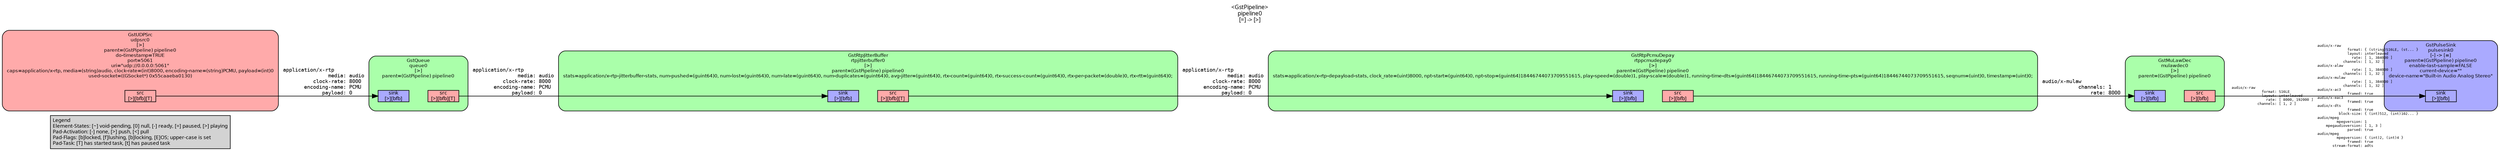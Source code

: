 digraph pipeline {
  rankdir=LR;
  fontname="sans";
  fontsize="10";
  labelloc=t;
  nodesep=.1;
  ranksep=.2;
  label="<GstPipeline>\npipeline0\n[=] -> [>]";
  node [style="filled,rounded", shape=box, fontsize="9", fontname="sans", margin="0.0,0.0"];
  edge [labelfontsize="6", fontsize="9", fontname="monospace"];
  
  legend [
    pos="0,0!",
    margin="0.05,0.05",
    style="filled",
    label="Legend\lElement-States: [~] void-pending, [0] null, [-] ready, [=] paused, [>] playing\lPad-Activation: [-] none, [>] push, [<] pull\lPad-Flags: [b]locked, [f]lushing, [b]locking, [E]OS; upper-case is set\lPad-Task: [T] has started task, [t] has paused task\l",
  ];
  subgraph cluster_pulsesink0_0x55caaeb7d010 {
    fontname="Bitstream Vera Sans";
    fontsize="8";
    style="filled,rounded";
    color=black;
    label="GstPulseSink\npulsesink0\n[-] -> [=]\nparent=(GstPipeline) pipeline0\nenable-last-sample=FALSE\ncurrent-device=\"\"\ndevice-name=\"Built-in Audio Analog Stereo\"";
    subgraph cluster_pulsesink0_0x55caaeb7d010_sink {
      label="";
      style="invis";
      pulsesink0_0x55caaeb7d010_sink_0x55caaeb4d7a0 [color=black, fillcolor="#aaaaff", label="sink\n[>][bfb]", height="0.2", style="filled,solid"];
    }

    fillcolor="#aaaaff";
  }

  subgraph cluster_mulawdec0_0x55caaeb6b120 {
    fontname="Bitstream Vera Sans";
    fontsize="8";
    style="filled,rounded";
    color=black;
    label="GstMuLawDec\nmulawdec0\n[>]\nparent=(GstPipeline) pipeline0";
    subgraph cluster_mulawdec0_0x55caaeb6b120_sink {
      label="";
      style="invis";
      mulawdec0_0x55caaeb6b120_sink_0x55caaeb4d300 [color=black, fillcolor="#aaaaff", label="sink\n[>][bfb]", height="0.2", style="filled,solid"];
    }

    subgraph cluster_mulawdec0_0x55caaeb6b120_src {
      label="";
      style="invis";
      mulawdec0_0x55caaeb6b120_src_0x55caaeb4d550 [color=black, fillcolor="#ffaaaa", label="src\n[>][bfb]", height="0.2", style="filled,solid"];
    }

    mulawdec0_0x55caaeb6b120_sink_0x55caaeb4d300 -> mulawdec0_0x55caaeb6b120_src_0x55caaeb4d550 [style="invis"];
    fillcolor="#aaffaa";
  }

  mulawdec0_0x55caaeb6b120_src_0x55caaeb4d550 -> pulsesink0_0x55caaeb7d010_sink_0x55caaeb4d7a0 [labeldistance="10", labelangle="0", label="                                                  ", taillabel="audio/x-raw\l              format: S16LE\l              layout: interleaved\l                rate: [ 8000, 192000 ]\l            channels: [ 1, 2 ]\l", headlabel="audio/x-raw\l              format: { (string)S16LE, (st... }\l              layout: interleaved\l                rate: [ 1, 384000 ]\l            channels: [ 1, 32 ]\laudio/x-alaw\l                rate: [ 1, 384000 ]\l            channels: [ 1, 32 ]\laudio/x-mulaw\l                rate: [ 1, 384000 ]\l            channels: [ 1, 32 ]\laudio/x-ac3\l              framed: true\laudio/x-eac3\l              framed: true\laudio/x-dts\l              framed: true\l          block-size: { (int)512, (int)102... }\laudio/mpeg\l         mpegversion: 1\l    mpegaudioversion: [ 1, 3 ]\l              parsed: true\laudio/mpeg\l         mpegversion: { (int)2, (int)4 }\l              framed: true\l       stream-format: adts\l"]
  subgraph cluster_rtppcmudepay0_0x55caaeb4cc50 {
    fontname="Bitstream Vera Sans";
    fontsize="8";
    style="filled,rounded";
    color=black;
    label="GstRtpPcmuDepay\nrtppcmudepay0\n[>]\nparent=(GstPipeline) pipeline0\nstats=application/x-rtp-depayload-stats, clock_rate=(uint)8000, npt-start=(guint64)0, npt-stop=(guint64)18446744073709551615, play-speed=(double)1, play-scale=(double)1, running-time-dts=(guint64)18446744073709551615, running-time-pts=(guint64)18446744073709551615, seqnum=(uint)0, timestamp=(uint)0;";
    subgraph cluster_rtppcmudepay0_0x55caaeb4cc50_sink {
      label="";
      style="invis";
      rtppcmudepay0_0x55caaeb4cc50_sink_0x55caaeb4ce60 [color=black, fillcolor="#aaaaff", label="sink\n[>][bfb]", height="0.2", style="filled,solid"];
    }

    subgraph cluster_rtppcmudepay0_0x55caaeb4cc50_src {
      label="";
      style="invis";
      rtppcmudepay0_0x55caaeb4cc50_src_0x55caaeb4d0b0 [color=black, fillcolor="#ffaaaa", label="src\n[>][bfb]", height="0.2", style="filled,solid"];
    }

    rtppcmudepay0_0x55caaeb4cc50_sink_0x55caaeb4ce60 -> rtppcmudepay0_0x55caaeb4cc50_src_0x55caaeb4d0b0 [style="invis"];
    fillcolor="#aaffaa";
  }

  rtppcmudepay0_0x55caaeb4cc50_src_0x55caaeb4d0b0 -> mulawdec0_0x55caaeb6b120_sink_0x55caaeb4d300 [label="audio/x-mulaw\l            channels: 1\l                rate: 8000\l"]
  subgraph cluster_rtpjitterbuffer0_0x55caaeb5a6b0 {
    fontname="Bitstream Vera Sans";
    fontsize="8";
    style="filled,rounded";
    color=black;
    label="GstRtpJitterBuffer\nrtpjitterbuffer0\n[>]\nparent=(GstPipeline) pipeline0\nstats=application/x-rtp-jitterbuffer-stats, num-pushed=(guint64)0, num-lost=(guint64)0, num-late=(guint64)0, num-duplicates=(guint64)0, avg-jitter=(guint64)0, rtx-count=(guint64)0, rtx-success-count=(guint64)0, rtx-per-packet=(double)0, rtx-rtt=(guint64)0;";
    subgraph cluster_rtpjitterbuffer0_0x55caaeb5a6b0_sink {
      label="";
      style="invis";
      rtpjitterbuffer0_0x55caaeb5a6b0_sink_0x55caaeb4c9c0 [color=black, fillcolor="#aaaaff", label="sink\n[>][bfb]", height="0.2", style="filled,solid"];
    }

    subgraph cluster_rtpjitterbuffer0_0x55caaeb5a6b0_src {
      label="";
      style="invis";
      rtpjitterbuffer0_0x55caaeb5a6b0_src_0x55caaeb4c770 [color=black, fillcolor="#ffaaaa", label="src\n[>][bfb][T]", height="0.2", style="filled,solid"];
    }

    rtpjitterbuffer0_0x55caaeb5a6b0_sink_0x55caaeb4c9c0 -> rtpjitterbuffer0_0x55caaeb5a6b0_src_0x55caaeb4c770 [style="invis"];
    fillcolor="#aaffaa";
  }

  rtpjitterbuffer0_0x55caaeb5a6b0_src_0x55caaeb4c770 -> rtppcmudepay0_0x55caaeb4cc50_sink_0x55caaeb4ce60 [label="application/x-rtp\l               media: audio\l          clock-rate: 8000\l       encoding-name: PCMU\l             payload: 0\l"]
  subgraph cluster_queue0_0x55caaeb521b0 {
    fontname="Bitstream Vera Sans";
    fontsize="8";
    style="filled,rounded";
    color=black;
    label="GstQueue\nqueue0\n[>]\nparent=(GstPipeline) pipeline0";
    subgraph cluster_queue0_0x55caaeb521b0_sink {
      label="";
      style="invis";
      queue0_0x55caaeb521b0_sink_0x55caaeb4c2d0 [color=black, fillcolor="#aaaaff", label="sink\n[>][bfb]", height="0.2", style="filled,solid"];
    }

    subgraph cluster_queue0_0x55caaeb521b0_src {
      label="";
      style="invis";
      queue0_0x55caaeb521b0_src_0x55caaeb4c520 [color=black, fillcolor="#ffaaaa", label="src\n[>][bfb][T]", height="0.2", style="filled,solid"];
    }

    queue0_0x55caaeb521b0_sink_0x55caaeb4c2d0 -> queue0_0x55caaeb521b0_src_0x55caaeb4c520 [style="invis"];
    fillcolor="#aaffaa";
  }

  queue0_0x55caaeb521b0_src_0x55caaeb4c520 -> rtpjitterbuffer0_0x55caaeb5a6b0_sink_0x55caaeb4c9c0 [label="application/x-rtp\l               media: audio\l          clock-rate: 8000\l       encoding-name: PCMU\l             payload: 0\l"]
  subgraph cluster_udpsrc0_0x55caaeb4b8e0 {
    fontname="Bitstream Vera Sans";
    fontsize="8";
    style="filled,rounded";
    color=black;
    label="GstUDPSrc\nudpsrc0\n[>]\nparent=(GstPipeline) pipeline0\ndo-timestamp=TRUE\nport=5061\nuri=\"udp://0.0.0.0:5061\"\ncaps=application/x-rtp, media=(string)audio, clock-rate=(int)8000, encoding-name=(string)PCMU, payload=(int)0\nused-socket=((GSocket*) 0x55caaeba0130)";
    subgraph cluster_udpsrc0_0x55caaeb4b8e0_src {
      label="";
      style="invis";
      udpsrc0_0x55caaeb4b8e0_src_0x55caaeb4c080 [color=black, fillcolor="#ffaaaa", label="src\n[>][bfb][T]", height="0.2", style="filled,solid"];
    }

    fillcolor="#ffaaaa";
  }

  udpsrc0_0x55caaeb4b8e0_src_0x55caaeb4c080 -> queue0_0x55caaeb521b0_sink_0x55caaeb4c2d0 [label="application/x-rtp\l               media: audio\l          clock-rate: 8000\l       encoding-name: PCMU\l             payload: 0\l"]
}

